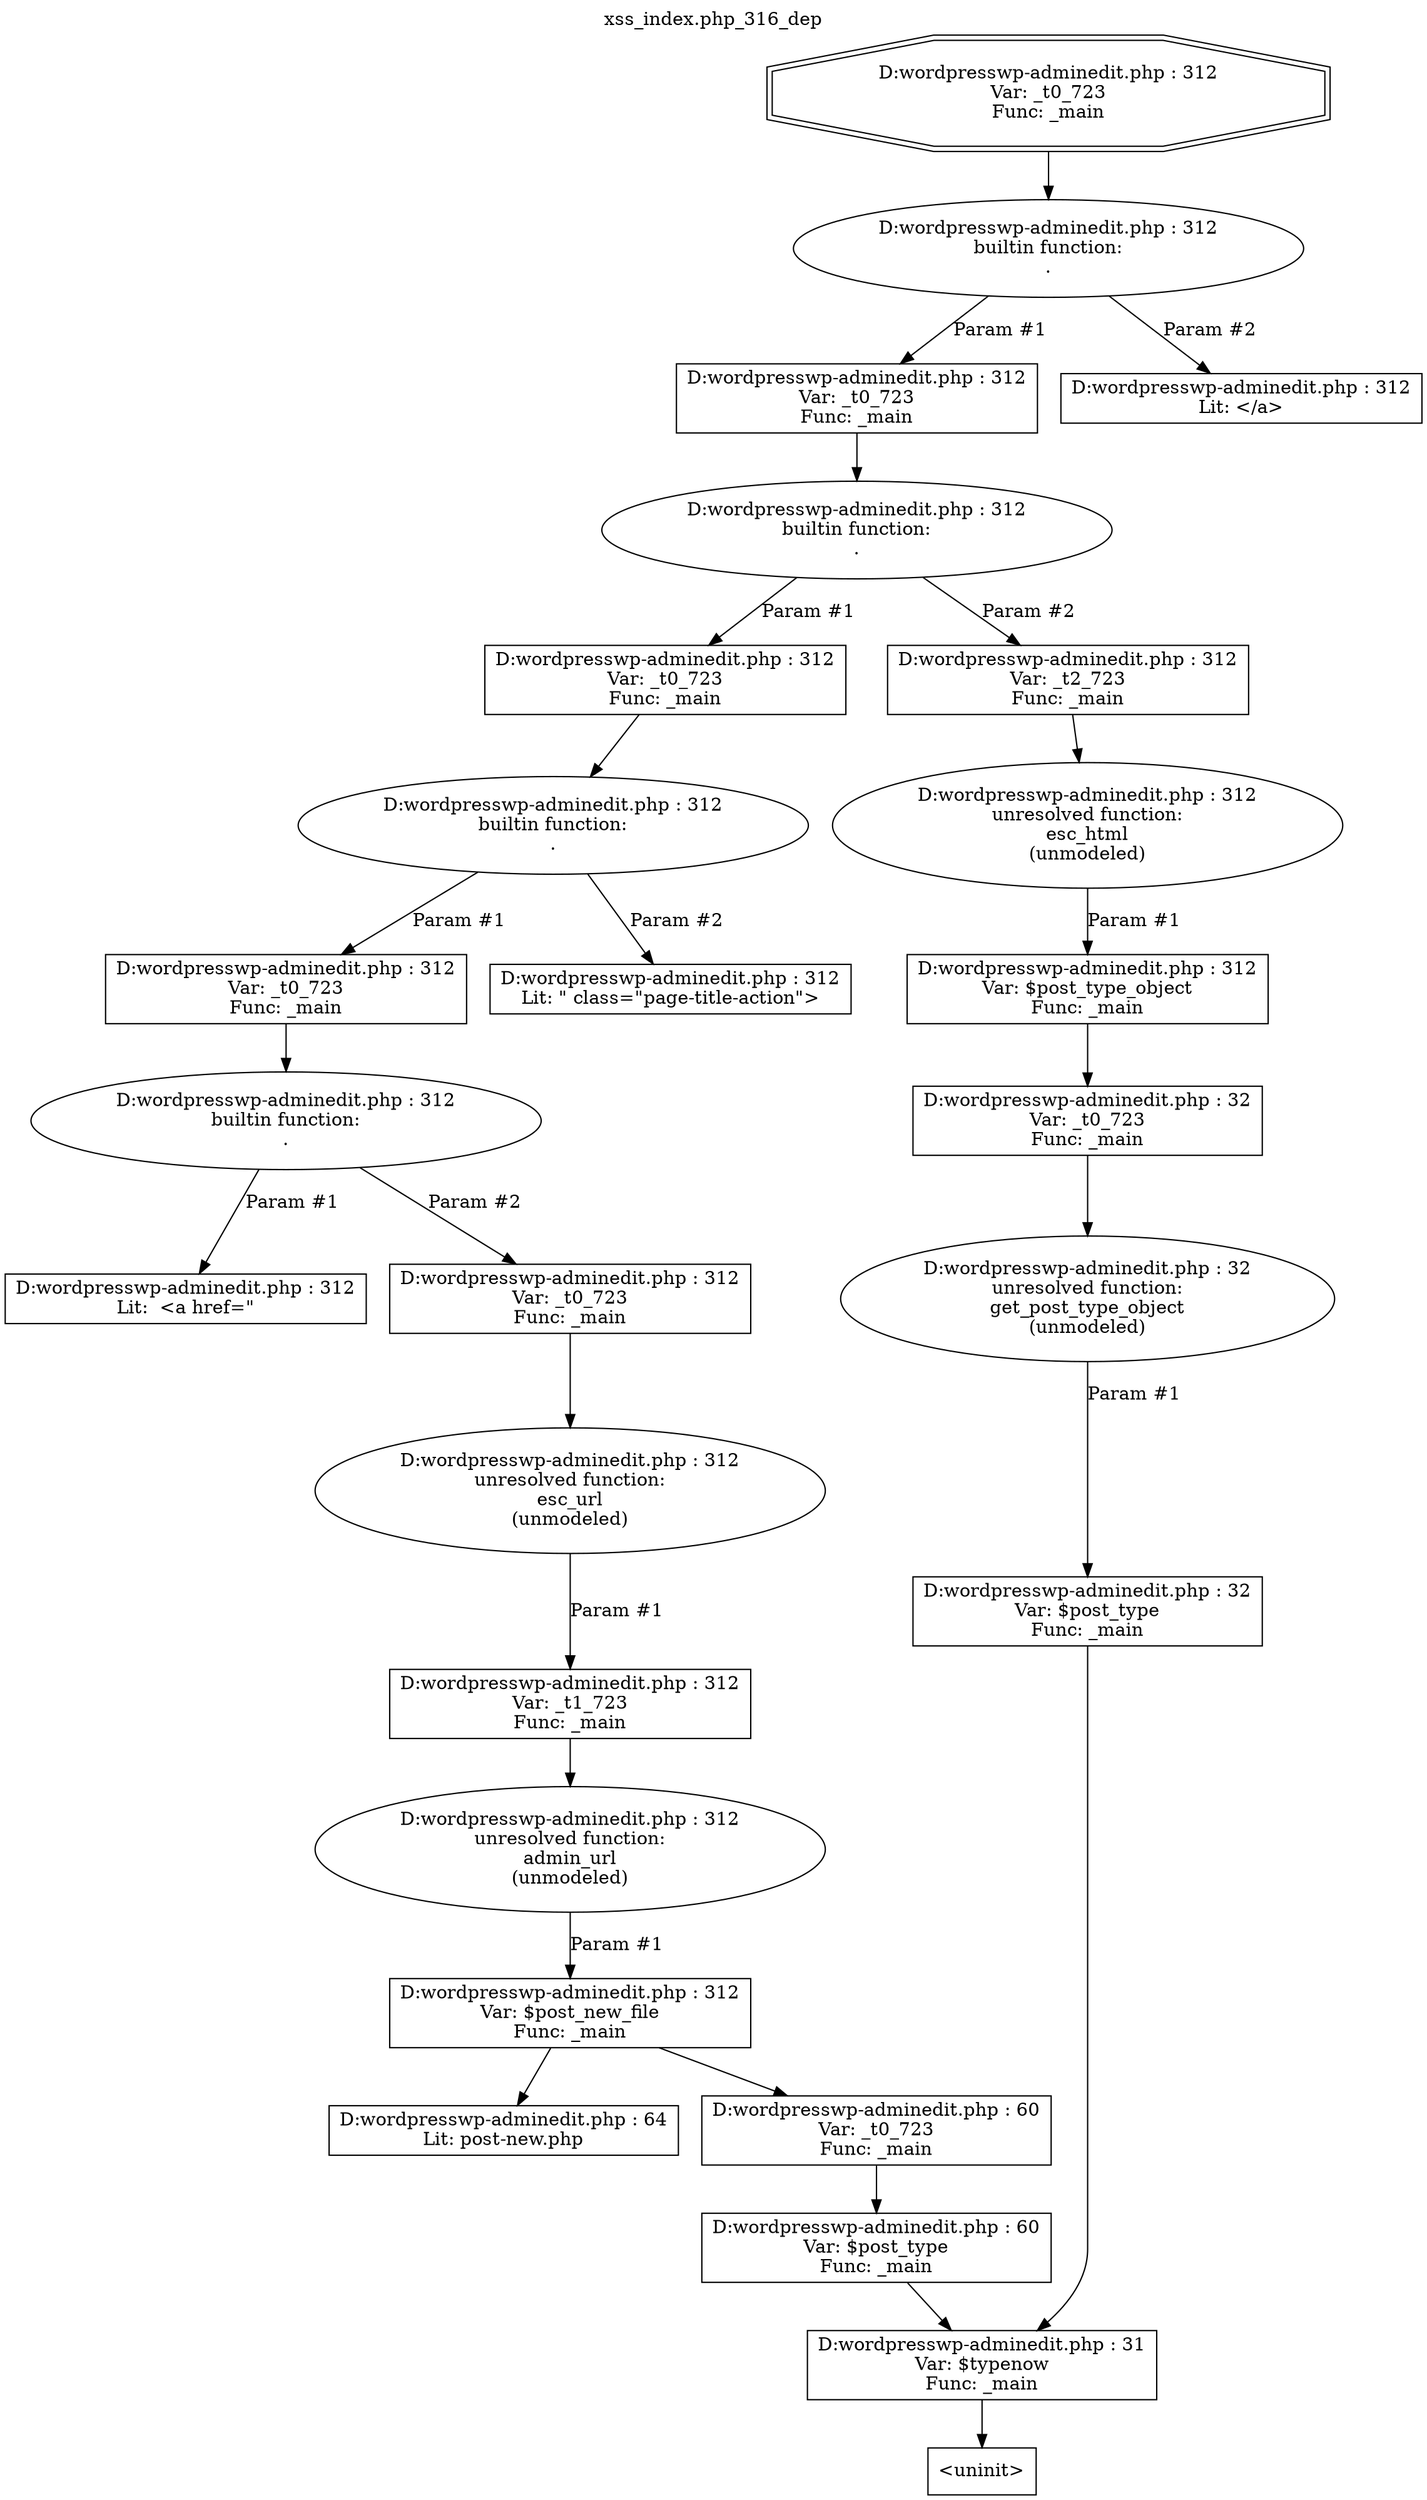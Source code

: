digraph cfg {
  label="xss_index.php_316_dep";
  labelloc=t;
  n1 [shape=doubleoctagon, label="D:\wordpress\wp-admin\edit.php : 312\nVar: _t0_723\nFunc: _main\n"];
  n2 [shape=ellipse, label="D:\wordpress\wp-admin\edit.php : 312\nbuiltin function:\n.\n"];
  n3 [shape=box, label="D:\wordpress\wp-admin\edit.php : 312\nVar: _t0_723\nFunc: _main\n"];
  n4 [shape=ellipse, label="D:\wordpress\wp-admin\edit.php : 312\nbuiltin function:\n.\n"];
  n5 [shape=box, label="D:\wordpress\wp-admin\edit.php : 312\nVar: _t0_723\nFunc: _main\n"];
  n6 [shape=ellipse, label="D:\wordpress\wp-admin\edit.php : 312\nbuiltin function:\n.\n"];
  n7 [shape=box, label="D:\wordpress\wp-admin\edit.php : 312\nVar: _t0_723\nFunc: _main\n"];
  n8 [shape=ellipse, label="D:\wordpress\wp-admin\edit.php : 312\nbuiltin function:\n.\n"];
  n9 [shape=box, label="D:\wordpress\wp-admin\edit.php : 312\nLit:  <a href=\"\n"];
  n10 [shape=box, label="D:\wordpress\wp-admin\edit.php : 312\nVar: _t0_723\nFunc: _main\n"];
  n11 [shape=ellipse, label="D:\wordpress\wp-admin\edit.php : 312\nunresolved function:\nesc_url\n(unmodeled)\n"];
  n12 [shape=box, label="D:\wordpress\wp-admin\edit.php : 312\nVar: _t1_723\nFunc: _main\n"];
  n13 [shape=ellipse, label="D:\wordpress\wp-admin\edit.php : 312\nunresolved function:\nadmin_url\n(unmodeled)\n"];
  n14 [shape=box, label="D:\wordpress\wp-admin\edit.php : 312\nVar: $post_new_file\nFunc: _main\n"];
  n15 [shape=box, label="D:\wordpress\wp-admin\edit.php : 64\nLit: post-new.php\n"];
  n16 [shape=box, label="D:\wordpress\wp-admin\edit.php : 60\nVar: _t0_723\nFunc: _main\n"];
  n17 [shape=box, label="D:\wordpress\wp-admin\edit.php : 60\nVar: $post_type\nFunc: _main\n"];
  n18 [shape=box, label="D:\wordpress\wp-admin\edit.php : 31\nVar: $typenow\nFunc: _main\n"];
  n19 [shape=box, label="<uninit>"];
  n20 [shape=box, label="D:\wordpress\wp-admin\edit.php : 312\nLit: \" class=\"page-title-action\">\n"];
  n21 [shape=box, label="D:\wordpress\wp-admin\edit.php : 312\nVar: _t2_723\nFunc: _main\n"];
  n22 [shape=ellipse, label="D:\wordpress\wp-admin\edit.php : 312\nunresolved function:\nesc_html\n(unmodeled)\n"];
  n23 [shape=box, label="D:\wordpress\wp-admin\edit.php : 312\nVar: $post_type_object\nFunc: _main\n"];
  n24 [shape=box, label="D:\wordpress\wp-admin\edit.php : 32\nVar: _t0_723\nFunc: _main\n"];
  n25 [shape=ellipse, label="D:\wordpress\wp-admin\edit.php : 32\nunresolved function:\nget_post_type_object\n(unmodeled)\n"];
  n26 [shape=box, label="D:\wordpress\wp-admin\edit.php : 32\nVar: $post_type\nFunc: _main\n"];
  n27 [shape=box, label="D:\wordpress\wp-admin\edit.php : 312\nLit: </a>\n"];
  n1 -> n2;
  n3 -> n4;
  n5 -> n6;
  n7 -> n8;
  n8 -> n9[label="Param #1"];
  n8 -> n10[label="Param #2"];
  n10 -> n11;
  n12 -> n13;
  n14 -> n15;
  n14 -> n16;
  n18 -> n19;
  n17 -> n18;
  n16 -> n17;
  n13 -> n14[label="Param #1"];
  n11 -> n12[label="Param #1"];
  n6 -> n7[label="Param #1"];
  n6 -> n20[label="Param #2"];
  n4 -> n5[label="Param #1"];
  n4 -> n21[label="Param #2"];
  n21 -> n22;
  n24 -> n25;
  n26 -> n18;
  n25 -> n26[label="Param #1"];
  n23 -> n24;
  n22 -> n23[label="Param #1"];
  n2 -> n3[label="Param #1"];
  n2 -> n27[label="Param #2"];
}

